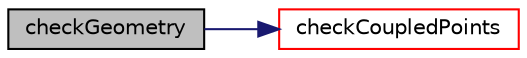 digraph "checkGeometry"
{
  bgcolor="transparent";
  edge [fontname="Helvetica",fontsize="10",labelfontname="Helvetica",labelfontsize="10"];
  node [fontname="Helvetica",fontsize="10",shape=record];
  rankdir="LR";
  Node9 [label="checkGeometry",height=0.2,width=0.4,color="black", fillcolor="grey75", style="filled", fontcolor="black"];
  Node9 -> Node10 [color="midnightblue",fontsize="10",style="solid",fontname="Helvetica"];
  Node10 [label="checkCoupledPoints",height=0.2,width=0.4,color="red",URL="$namespaceFoam.html#a388a1593537b94916b107b3c8ba74579",tooltip="Check 0th vertex on coupled faces. "];
}
